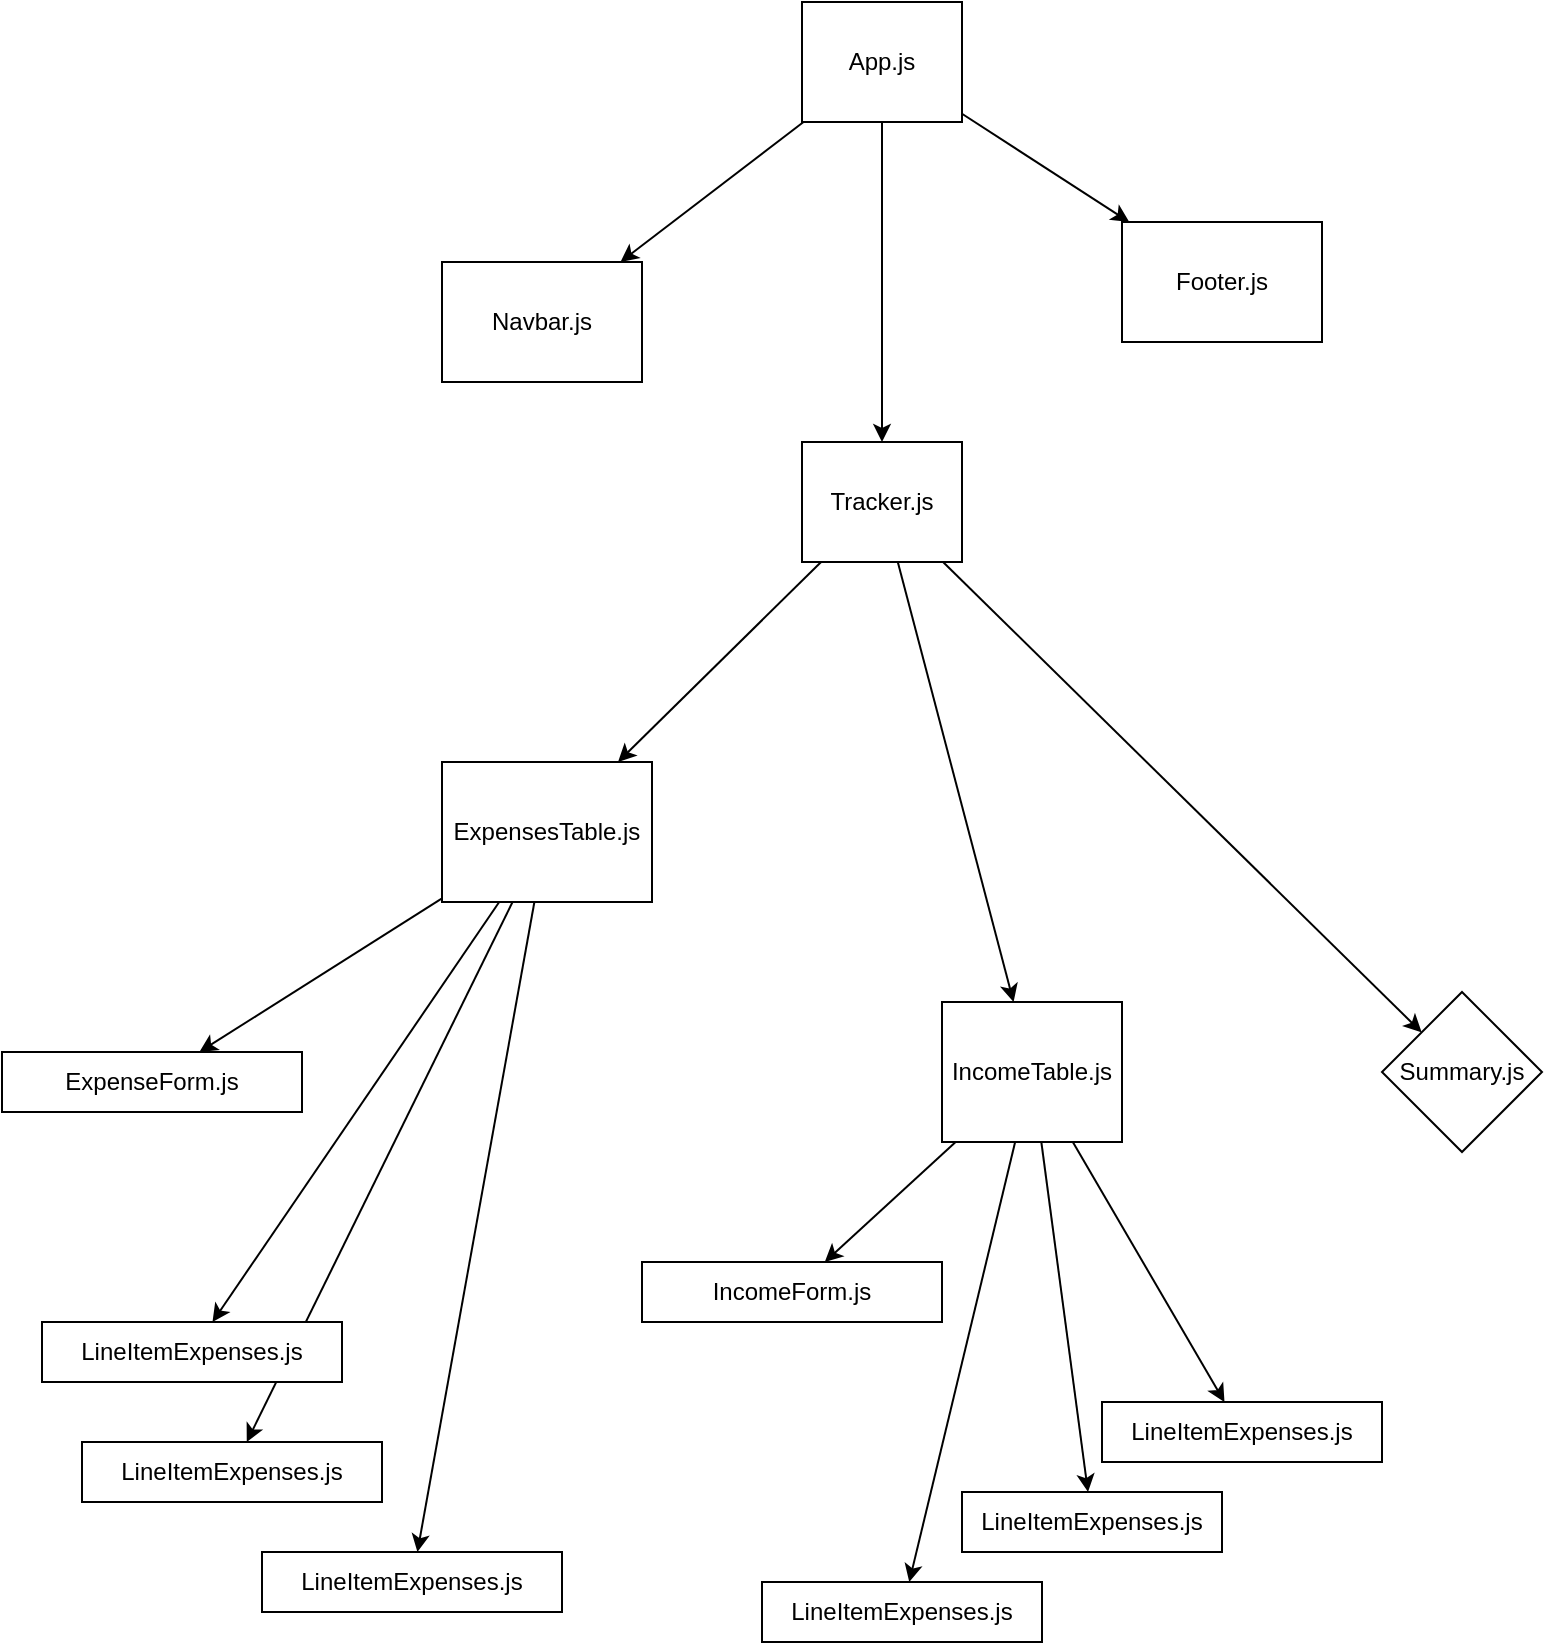 <mxfile>
    <diagram id="1wAXJgR3AbrRzV3odNjd" name="Page-1">
        <mxGraphModel dx="786" dy="1915" grid="1" gridSize="10" guides="1" tooltips="1" connect="1" arrows="1" fold="1" page="1" pageScale="1" pageWidth="850" pageHeight="1100" math="0" shadow="0">
            <root>
                <mxCell id="0"/>
                <mxCell id="1" parent="0"/>
                <mxCell id="4" value="" style="edgeStyle=none;html=1;" parent="1" source="2" target="3" edge="1">
                    <mxGeometry relative="1" as="geometry"/>
                </mxCell>
                <mxCell id="6" value="" style="edgeStyle=none;html=1;" parent="1" source="2" target="5" edge="1">
                    <mxGeometry relative="1" as="geometry"/>
                </mxCell>
                <mxCell id="53" value="" style="edgeStyle=none;html=1;" edge="1" parent="1" source="2" target="52">
                    <mxGeometry relative="1" as="geometry"/>
                </mxCell>
                <mxCell id="2" value="App.js" style="whiteSpace=wrap;html=1;" parent="1" vertex="1">
                    <mxGeometry x="530" y="-80" width="80" height="60" as="geometry"/>
                </mxCell>
                <mxCell id="3" value="Navbar.js" style="whiteSpace=wrap;html=1;" parent="1" vertex="1">
                    <mxGeometry x="350" y="50" width="100" height="60" as="geometry"/>
                </mxCell>
                <mxCell id="24" value="" style="edgeStyle=none;html=1;" parent="1" source="5" target="21" edge="1">
                    <mxGeometry relative="1" as="geometry"/>
                </mxCell>
                <mxCell id="40" value="" style="edgeStyle=none;html=1;" parent="1" source="5" target="36" edge="1">
                    <mxGeometry relative="1" as="geometry"/>
                </mxCell>
                <mxCell id="43" value="" style="edgeStyle=none;html=1;" parent="1" source="5" target="42" edge="1">
                    <mxGeometry relative="1" as="geometry"/>
                </mxCell>
                <mxCell id="5" value="Tracker.js" style="whiteSpace=wrap;html=1;" parent="1" vertex="1">
                    <mxGeometry x="530" y="140" width="80" height="60" as="geometry"/>
                </mxCell>
                <mxCell id="19" value="" style="edgeStyle=none;html=1;" parent="1" source="21" target="23" edge="1">
                    <mxGeometry relative="1" as="geometry"/>
                </mxCell>
                <mxCell id="20" value="" style="edgeStyle=none;html=1;" parent="1" source="21" target="22" edge="1">
                    <mxGeometry relative="1" as="geometry"/>
                </mxCell>
                <mxCell id="32" value="" style="edgeStyle=none;html=1;" parent="1" source="21" target="31" edge="1">
                    <mxGeometry relative="1" as="geometry"/>
                </mxCell>
                <mxCell id="49" value="" style="edgeStyle=none;html=1;" edge="1" parent="1" source="21" target="48">
                    <mxGeometry relative="1" as="geometry"/>
                </mxCell>
                <mxCell id="21" value="ExpensesTable.js" style="whiteSpace=wrap;html=1;" parent="1" vertex="1">
                    <mxGeometry x="350" y="300" width="105" height="70" as="geometry"/>
                </mxCell>
                <mxCell id="22" value="LineItemExpenses.js" style="whiteSpace=wrap;html=1;" parent="1" vertex="1">
                    <mxGeometry x="260" y="695" width="150" height="30" as="geometry"/>
                </mxCell>
                <mxCell id="23" value="LineItemExpenses.js" style="whiteSpace=wrap;html=1;" parent="1" vertex="1">
                    <mxGeometry x="170" y="640" width="150" height="30" as="geometry"/>
                </mxCell>
                <mxCell id="31" value="LineItemExpenses.js" style="whiteSpace=wrap;html=1;" parent="1" vertex="1">
                    <mxGeometry x="150" y="580" width="150" height="30" as="geometry"/>
                </mxCell>
                <mxCell id="33" value="" style="edgeStyle=none;html=1;" parent="1" source="36" target="38" edge="1">
                    <mxGeometry relative="1" as="geometry"/>
                </mxCell>
                <mxCell id="34" value="" style="edgeStyle=none;html=1;" parent="1" source="36" target="37" edge="1">
                    <mxGeometry relative="1" as="geometry"/>
                </mxCell>
                <mxCell id="35" value="" style="edgeStyle=none;html=1;" parent="1" source="36" target="39" edge="1">
                    <mxGeometry relative="1" as="geometry"/>
                </mxCell>
                <mxCell id="51" value="" style="edgeStyle=none;html=1;" edge="1" parent="1" source="36" target="50">
                    <mxGeometry relative="1" as="geometry"/>
                </mxCell>
                <mxCell id="36" value="IncomeTable.js" style="whiteSpace=wrap;html=1;" parent="1" vertex="1">
                    <mxGeometry x="600" y="420" width="90" height="70" as="geometry"/>
                </mxCell>
                <mxCell id="37" value="LineItemExpenses.js" style="whiteSpace=wrap;html=1;" parent="1" vertex="1">
                    <mxGeometry x="680" y="620" width="140" height="30" as="geometry"/>
                </mxCell>
                <mxCell id="38" value="LineItemExpenses.js" style="whiteSpace=wrap;html=1;" parent="1" vertex="1">
                    <mxGeometry x="610" y="665" width="130" height="30" as="geometry"/>
                </mxCell>
                <mxCell id="39" value="LineItemExpenses.js" style="whiteSpace=wrap;html=1;" parent="1" vertex="1">
                    <mxGeometry x="510" y="710" width="140" height="30" as="geometry"/>
                </mxCell>
                <mxCell id="42" value="Summary.js" style="rhombus;whiteSpace=wrap;html=1;" parent="1" vertex="1">
                    <mxGeometry x="820" y="415" width="80" height="80" as="geometry"/>
                </mxCell>
                <mxCell id="48" value="ExpenseForm.js" style="whiteSpace=wrap;html=1;" vertex="1" parent="1">
                    <mxGeometry x="130" y="445" width="150" height="30" as="geometry"/>
                </mxCell>
                <mxCell id="50" value="IncomeForm.js" style="whiteSpace=wrap;html=1;" vertex="1" parent="1">
                    <mxGeometry x="450" y="550" width="150" height="30" as="geometry"/>
                </mxCell>
                <mxCell id="52" value="Footer.js" style="whiteSpace=wrap;html=1;" vertex="1" parent="1">
                    <mxGeometry x="690" y="30" width="100" height="60" as="geometry"/>
                </mxCell>
            </root>
        </mxGraphModel>
    </diagram>
</mxfile>
